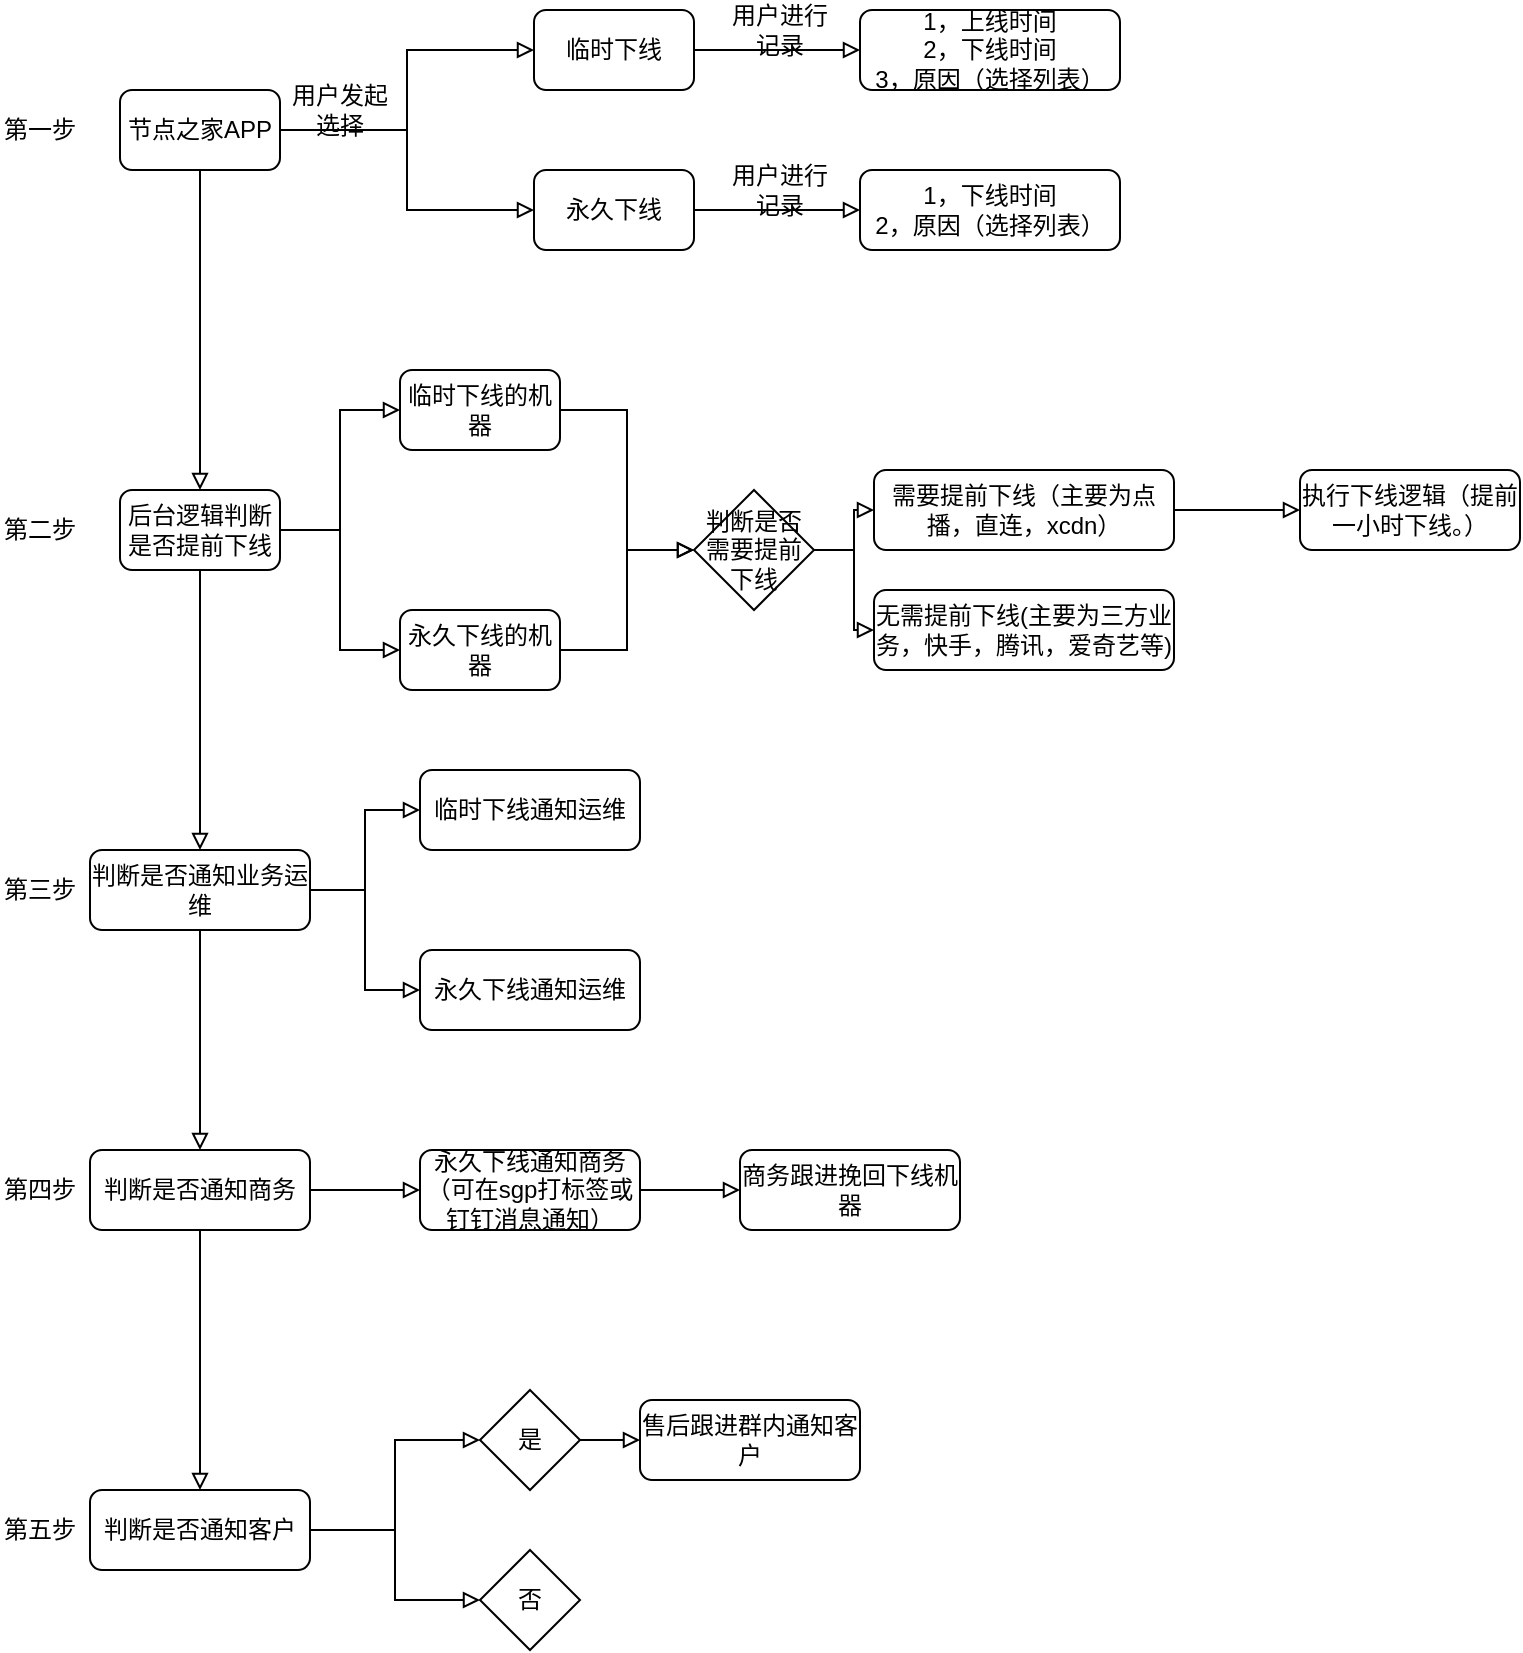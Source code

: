 <mxfile version="13.10.2" type="github">
  <diagram id="7yTTKBNS-WqdplVX88Gn" name="Page-1">
    <mxGraphModel dx="1444" dy="306" grid="1" gridSize="10" guides="1" tooltips="1" connect="1" arrows="1" fold="1" page="1" pageScale="1" pageWidth="827" pageHeight="1169" math="0" shadow="0">
      <root>
        <mxCell id="0" />
        <mxCell id="1" parent="0" />
        <mxCell id="nqSjDwLCecOqARadwJGj-5" style="edgeStyle=orthogonalEdgeStyle;rounded=0;orthogonalLoop=1;jettySize=auto;html=1;exitX=1;exitY=0.5;exitDx=0;exitDy=0;entryX=0;entryY=0.5;entryDx=0;entryDy=0;endArrow=block;endFill=0;" edge="1" parent="1" source="nqSjDwLCecOqARadwJGj-1" target="nqSjDwLCecOqARadwJGj-3">
          <mxGeometry relative="1" as="geometry" />
        </mxCell>
        <mxCell id="nqSjDwLCecOqARadwJGj-6" style="edgeStyle=orthogonalEdgeStyle;rounded=0;orthogonalLoop=1;jettySize=auto;html=1;exitX=1;exitY=0.5;exitDx=0;exitDy=0;entryX=0;entryY=0.5;entryDx=0;entryDy=0;endArrow=block;endFill=0;" edge="1" parent="1" source="nqSjDwLCecOqARadwJGj-1" target="nqSjDwLCecOqARadwJGj-4">
          <mxGeometry relative="1" as="geometry" />
        </mxCell>
        <mxCell id="nqSjDwLCecOqARadwJGj-24" style="edgeStyle=orthogonalEdgeStyle;rounded=0;orthogonalLoop=1;jettySize=auto;html=1;exitX=0.5;exitY=1;exitDx=0;exitDy=0;entryX=0.5;entryY=0;entryDx=0;entryDy=0;endArrow=block;endFill=0;" edge="1" parent="1" source="nqSjDwLCecOqARadwJGj-1" target="nqSjDwLCecOqARadwJGj-18">
          <mxGeometry relative="1" as="geometry" />
        </mxCell>
        <mxCell id="nqSjDwLCecOqARadwJGj-1" value="节点之家APP" style="rounded=1;whiteSpace=wrap;html=1;" vertex="1" parent="1">
          <mxGeometry x="-700" y="80" width="80" height="40" as="geometry" />
        </mxCell>
        <mxCell id="nqSjDwLCecOqARadwJGj-2" value="第一步" style="text;html=1;strokeColor=none;fillColor=none;align=center;verticalAlign=middle;whiteSpace=wrap;rounded=0;" vertex="1" parent="1">
          <mxGeometry x="-760" y="90" width="40" height="20" as="geometry" />
        </mxCell>
        <mxCell id="nqSjDwLCecOqARadwJGj-12" style="edgeStyle=orthogonalEdgeStyle;rounded=0;orthogonalLoop=1;jettySize=auto;html=1;exitX=1;exitY=0.5;exitDx=0;exitDy=0;entryX=0;entryY=0.5;entryDx=0;entryDy=0;endArrow=block;endFill=0;" edge="1" parent="1" source="nqSjDwLCecOqARadwJGj-3" target="nqSjDwLCecOqARadwJGj-9">
          <mxGeometry relative="1" as="geometry" />
        </mxCell>
        <mxCell id="nqSjDwLCecOqARadwJGj-3" value="临时下线" style="rounded=1;whiteSpace=wrap;html=1;" vertex="1" parent="1">
          <mxGeometry x="-493" y="40" width="80" height="40" as="geometry" />
        </mxCell>
        <mxCell id="nqSjDwLCecOqARadwJGj-15" style="edgeStyle=orthogonalEdgeStyle;rounded=0;orthogonalLoop=1;jettySize=auto;html=1;exitX=1;exitY=0.5;exitDx=0;exitDy=0;entryX=0;entryY=0.5;entryDx=0;entryDy=0;endArrow=block;endFill=0;" edge="1" parent="1" source="nqSjDwLCecOqARadwJGj-4" target="nqSjDwLCecOqARadwJGj-11">
          <mxGeometry relative="1" as="geometry" />
        </mxCell>
        <mxCell id="nqSjDwLCecOqARadwJGj-4" value="永久下线" style="rounded=1;whiteSpace=wrap;html=1;" vertex="1" parent="1">
          <mxGeometry x="-493" y="120" width="80" height="40" as="geometry" />
        </mxCell>
        <mxCell id="nqSjDwLCecOqARadwJGj-7" value="用户发起选择" style="text;html=1;strokeColor=none;fillColor=none;align=center;verticalAlign=middle;whiteSpace=wrap;rounded=0;" vertex="1" parent="1">
          <mxGeometry x="-620" y="80" width="60" height="20" as="geometry" />
        </mxCell>
        <mxCell id="nqSjDwLCecOqARadwJGj-9" value="1，上线时间&lt;br&gt;2，下线时间&lt;br&gt;3，原因（选择列表）" style="rounded=1;whiteSpace=wrap;html=1;" vertex="1" parent="1">
          <mxGeometry x="-330" y="40" width="130" height="40" as="geometry" />
        </mxCell>
        <mxCell id="nqSjDwLCecOqARadwJGj-11" value="1，下线时间&lt;br&gt;2，原因（选择列表）" style="rounded=1;whiteSpace=wrap;html=1;" vertex="1" parent="1">
          <mxGeometry x="-330" y="120" width="130" height="40" as="geometry" />
        </mxCell>
        <mxCell id="nqSjDwLCecOqARadwJGj-13" value="用户进行记录" style="text;html=1;strokeColor=none;fillColor=none;align=center;verticalAlign=middle;whiteSpace=wrap;rounded=0;" vertex="1" parent="1">
          <mxGeometry x="-400" y="40" width="60" height="20" as="geometry" />
        </mxCell>
        <mxCell id="nqSjDwLCecOqARadwJGj-16" value="用户进行记录" style="text;html=1;strokeColor=none;fillColor=none;align=center;verticalAlign=middle;whiteSpace=wrap;rounded=0;" vertex="1" parent="1">
          <mxGeometry x="-400" y="120" width="60" height="20" as="geometry" />
        </mxCell>
        <mxCell id="nqSjDwLCecOqARadwJGj-25" style="edgeStyle=orthogonalEdgeStyle;rounded=0;orthogonalLoop=1;jettySize=auto;html=1;exitX=1;exitY=0.5;exitDx=0;exitDy=0;entryX=0;entryY=0.5;entryDx=0;entryDy=0;endArrow=block;endFill=0;" edge="1" parent="1" source="nqSjDwLCecOqARadwJGj-18" target="nqSjDwLCecOqARadwJGj-20">
          <mxGeometry relative="1" as="geometry" />
        </mxCell>
        <mxCell id="nqSjDwLCecOqARadwJGj-26" style="edgeStyle=orthogonalEdgeStyle;rounded=0;orthogonalLoop=1;jettySize=auto;html=1;exitX=1;exitY=0.5;exitDx=0;exitDy=0;entryX=0;entryY=0.5;entryDx=0;entryDy=0;endArrow=block;endFill=0;" edge="1" parent="1" source="nqSjDwLCecOqARadwJGj-18" target="nqSjDwLCecOqARadwJGj-21">
          <mxGeometry relative="1" as="geometry" />
        </mxCell>
        <mxCell id="nqSjDwLCecOqARadwJGj-53" style="edgeStyle=orthogonalEdgeStyle;rounded=0;orthogonalLoop=1;jettySize=auto;html=1;exitX=0.5;exitY=1;exitDx=0;exitDy=0;endArrow=block;endFill=0;" edge="1" parent="1" source="nqSjDwLCecOqARadwJGj-18" target="nqSjDwLCecOqARadwJGj-41">
          <mxGeometry relative="1" as="geometry" />
        </mxCell>
        <mxCell id="nqSjDwLCecOqARadwJGj-18" value="后台逻辑判断是否提前下线" style="rounded=1;whiteSpace=wrap;html=1;" vertex="1" parent="1">
          <mxGeometry x="-700" y="280" width="80" height="40" as="geometry" />
        </mxCell>
        <mxCell id="nqSjDwLCecOqARadwJGj-19" value="第二步" style="text;html=1;strokeColor=none;fillColor=none;align=center;verticalAlign=middle;whiteSpace=wrap;rounded=0;" vertex="1" parent="1">
          <mxGeometry x="-760" y="290" width="40" height="20" as="geometry" />
        </mxCell>
        <mxCell id="nqSjDwLCecOqARadwJGj-82" style="edgeStyle=orthogonalEdgeStyle;rounded=0;orthogonalLoop=1;jettySize=auto;html=1;exitX=1;exitY=0.5;exitDx=0;exitDy=0;entryX=0;entryY=0.5;entryDx=0;entryDy=0;endArrow=block;endFill=0;" edge="1" parent="1" source="nqSjDwLCecOqARadwJGj-20" target="nqSjDwLCecOqARadwJGj-34">
          <mxGeometry relative="1" as="geometry" />
        </mxCell>
        <mxCell id="nqSjDwLCecOqARadwJGj-20" value="临时下线的机器" style="rounded=1;whiteSpace=wrap;html=1;" vertex="1" parent="1">
          <mxGeometry x="-560" y="220" width="80" height="40" as="geometry" />
        </mxCell>
        <mxCell id="nqSjDwLCecOqARadwJGj-83" style="edgeStyle=orthogonalEdgeStyle;rounded=0;orthogonalLoop=1;jettySize=auto;html=1;exitX=1;exitY=0.5;exitDx=0;exitDy=0;entryX=0;entryY=0.5;entryDx=0;entryDy=0;endArrow=block;endFill=0;" edge="1" parent="1" source="nqSjDwLCecOqARadwJGj-21" target="nqSjDwLCecOqARadwJGj-34">
          <mxGeometry relative="1" as="geometry" />
        </mxCell>
        <mxCell id="nqSjDwLCecOqARadwJGj-21" value="永久下线的机器" style="rounded=1;whiteSpace=wrap;html=1;" vertex="1" parent="1">
          <mxGeometry x="-560" y="340" width="80" height="40" as="geometry" />
        </mxCell>
        <mxCell id="nqSjDwLCecOqARadwJGj-30" style="edgeStyle=orthogonalEdgeStyle;rounded=0;orthogonalLoop=1;jettySize=auto;html=1;exitX=1;exitY=0.5;exitDx=0;exitDy=0;entryX=0;entryY=0.5;entryDx=0;entryDy=0;endArrow=block;endFill=0;" edge="1" parent="1" source="nqSjDwLCecOqARadwJGj-22" target="nqSjDwLCecOqARadwJGj-29">
          <mxGeometry relative="1" as="geometry" />
        </mxCell>
        <mxCell id="nqSjDwLCecOqARadwJGj-22" value="需要提前下线（主要为点播，直连，xcdn）" style="rounded=1;whiteSpace=wrap;html=1;" vertex="1" parent="1">
          <mxGeometry x="-323" y="270" width="150" height="40" as="geometry" />
        </mxCell>
        <mxCell id="nqSjDwLCecOqARadwJGj-23" value="无需提前下线(主要为三方业务，快手，腾讯，爱奇艺等)" style="rounded=1;whiteSpace=wrap;html=1;" vertex="1" parent="1">
          <mxGeometry x="-323" y="330" width="150" height="40" as="geometry" />
        </mxCell>
        <mxCell id="nqSjDwLCecOqARadwJGj-29" value="执行下线逻辑（提前一小时下线。）" style="rounded=1;whiteSpace=wrap;html=1;" vertex="1" parent="1">
          <mxGeometry x="-110" y="270" width="110" height="40" as="geometry" />
        </mxCell>
        <mxCell id="nqSjDwLCecOqARadwJGj-37" style="edgeStyle=orthogonalEdgeStyle;rounded=0;orthogonalLoop=1;jettySize=auto;html=1;exitX=1;exitY=0.5;exitDx=0;exitDy=0;endArrow=block;endFill=0;" edge="1" parent="1" source="nqSjDwLCecOqARadwJGj-34" target="nqSjDwLCecOqARadwJGj-22">
          <mxGeometry relative="1" as="geometry" />
        </mxCell>
        <mxCell id="nqSjDwLCecOqARadwJGj-38" style="edgeStyle=orthogonalEdgeStyle;rounded=0;orthogonalLoop=1;jettySize=auto;html=1;exitX=1;exitY=0.5;exitDx=0;exitDy=0;endArrow=block;endFill=0;" edge="1" parent="1" source="nqSjDwLCecOqARadwJGj-34" target="nqSjDwLCecOqARadwJGj-23">
          <mxGeometry relative="1" as="geometry" />
        </mxCell>
        <mxCell id="nqSjDwLCecOqARadwJGj-34" value="判断是否需要提前下线" style="rhombus;whiteSpace=wrap;html=1;" vertex="1" parent="1">
          <mxGeometry x="-413" y="280" width="60" height="60" as="geometry" />
        </mxCell>
        <mxCell id="nqSjDwLCecOqARadwJGj-56" style="edgeStyle=orthogonalEdgeStyle;rounded=0;orthogonalLoop=1;jettySize=auto;html=1;exitX=1;exitY=0.5;exitDx=0;exitDy=0;entryX=0;entryY=0.5;entryDx=0;entryDy=0;endArrow=block;endFill=0;" edge="1" parent="1" source="nqSjDwLCecOqARadwJGj-41" target="nqSjDwLCecOqARadwJGj-54">
          <mxGeometry relative="1" as="geometry" />
        </mxCell>
        <mxCell id="nqSjDwLCecOqARadwJGj-57" style="edgeStyle=orthogonalEdgeStyle;rounded=0;orthogonalLoop=1;jettySize=auto;html=1;exitX=1;exitY=0.5;exitDx=0;exitDy=0;entryX=0;entryY=0.5;entryDx=0;entryDy=0;endArrow=block;endFill=0;" edge="1" parent="1" source="nqSjDwLCecOqARadwJGj-41" target="nqSjDwLCecOqARadwJGj-55">
          <mxGeometry relative="1" as="geometry" />
        </mxCell>
        <mxCell id="nqSjDwLCecOqARadwJGj-76" style="edgeStyle=orthogonalEdgeStyle;rounded=0;orthogonalLoop=1;jettySize=auto;html=1;exitX=0.5;exitY=1;exitDx=0;exitDy=0;entryX=0.5;entryY=0;entryDx=0;entryDy=0;endArrow=block;endFill=0;" edge="1" parent="1" source="nqSjDwLCecOqARadwJGj-41" target="nqSjDwLCecOqARadwJGj-72">
          <mxGeometry relative="1" as="geometry" />
        </mxCell>
        <mxCell id="nqSjDwLCecOqARadwJGj-41" value="判断是否通知业务运维" style="rounded=1;whiteSpace=wrap;html=1;" vertex="1" parent="1">
          <mxGeometry x="-715" y="460" width="110" height="40" as="geometry" />
        </mxCell>
        <mxCell id="nqSjDwLCecOqARadwJGj-45" value="第三步" style="text;html=1;strokeColor=none;fillColor=none;align=center;verticalAlign=middle;whiteSpace=wrap;rounded=0;" vertex="1" parent="1">
          <mxGeometry x="-760" y="470" width="40" height="20" as="geometry" />
        </mxCell>
        <mxCell id="nqSjDwLCecOqARadwJGj-54" value="临时下线通知运维" style="rounded=1;whiteSpace=wrap;html=1;" vertex="1" parent="1">
          <mxGeometry x="-550" y="420" width="110" height="40" as="geometry" />
        </mxCell>
        <mxCell id="nqSjDwLCecOqARadwJGj-55" value="永久下线通知运维" style="rounded=1;whiteSpace=wrap;html=1;" vertex="1" parent="1">
          <mxGeometry x="-550" y="510" width="110" height="40" as="geometry" />
        </mxCell>
        <mxCell id="nqSjDwLCecOqARadwJGj-58" style="edgeStyle=orthogonalEdgeStyle;rounded=0;orthogonalLoop=1;jettySize=auto;html=1;exitX=1;exitY=0.5;exitDx=0;exitDy=0;entryX=0;entryY=0.5;entryDx=0;entryDy=0;endArrow=block;endFill=0;" edge="1" parent="1" source="nqSjDwLCecOqARadwJGj-60" target="nqSjDwLCecOqARadwJGj-65">
          <mxGeometry relative="1" as="geometry">
            <mxPoint x="-550" y="760" as="targetPoint" />
          </mxGeometry>
        </mxCell>
        <mxCell id="nqSjDwLCecOqARadwJGj-59" style="edgeStyle=orthogonalEdgeStyle;rounded=0;orthogonalLoop=1;jettySize=auto;html=1;exitX=1;exitY=0.5;exitDx=0;exitDy=0;entryX=0;entryY=0.5;entryDx=0;entryDy=0;endArrow=block;endFill=0;" edge="1" parent="1" source="nqSjDwLCecOqARadwJGj-60" target="nqSjDwLCecOqARadwJGj-66">
          <mxGeometry relative="1" as="geometry">
            <mxPoint x="-550" y="850" as="targetPoint" />
          </mxGeometry>
        </mxCell>
        <mxCell id="nqSjDwLCecOqARadwJGj-60" value="判断是否通知客户" style="rounded=1;whiteSpace=wrap;html=1;" vertex="1" parent="1">
          <mxGeometry x="-715" y="780" width="110" height="40" as="geometry" />
        </mxCell>
        <mxCell id="nqSjDwLCecOqARadwJGj-61" value="第五步" style="text;html=1;strokeColor=none;fillColor=none;align=center;verticalAlign=middle;whiteSpace=wrap;rounded=0;" vertex="1" parent="1">
          <mxGeometry x="-760" y="790" width="40" height="20" as="geometry" />
        </mxCell>
        <mxCell id="nqSjDwLCecOqARadwJGj-68" style="edgeStyle=orthogonalEdgeStyle;rounded=0;orthogonalLoop=1;jettySize=auto;html=1;exitX=1;exitY=0.5;exitDx=0;exitDy=0;entryX=0;entryY=0.5;entryDx=0;entryDy=0;endArrow=block;endFill=0;" edge="1" parent="1" source="nqSjDwLCecOqARadwJGj-65" target="nqSjDwLCecOqARadwJGj-67">
          <mxGeometry relative="1" as="geometry" />
        </mxCell>
        <mxCell id="nqSjDwLCecOqARadwJGj-65" value="是" style="rhombus;whiteSpace=wrap;html=1;" vertex="1" parent="1">
          <mxGeometry x="-520" y="730" width="50" height="50" as="geometry" />
        </mxCell>
        <mxCell id="nqSjDwLCecOqARadwJGj-66" value="否" style="rhombus;whiteSpace=wrap;html=1;" vertex="1" parent="1">
          <mxGeometry x="-520" y="810" width="50" height="50" as="geometry" />
        </mxCell>
        <mxCell id="nqSjDwLCecOqARadwJGj-67" value="售后跟进群内通知客户" style="rounded=1;whiteSpace=wrap;html=1;" vertex="1" parent="1">
          <mxGeometry x="-440" y="735" width="110" height="40" as="geometry" />
        </mxCell>
        <mxCell id="nqSjDwLCecOqARadwJGj-71" style="edgeStyle=orthogonalEdgeStyle;rounded=0;orthogonalLoop=1;jettySize=auto;html=1;exitX=1;exitY=0.5;exitDx=0;exitDy=0;entryX=0;entryY=0.5;entryDx=0;entryDy=0;endArrow=block;endFill=0;" edge="1" parent="1" source="nqSjDwLCecOqARadwJGj-72" target="nqSjDwLCecOqARadwJGj-75">
          <mxGeometry relative="1" as="geometry" />
        </mxCell>
        <mxCell id="nqSjDwLCecOqARadwJGj-77" style="edgeStyle=orthogonalEdgeStyle;rounded=0;orthogonalLoop=1;jettySize=auto;html=1;exitX=0.5;exitY=1;exitDx=0;exitDy=0;endArrow=block;endFill=0;" edge="1" parent="1" source="nqSjDwLCecOqARadwJGj-72" target="nqSjDwLCecOqARadwJGj-60">
          <mxGeometry relative="1" as="geometry" />
        </mxCell>
        <mxCell id="nqSjDwLCecOqARadwJGj-72" value="判断是否通知商务" style="rounded=1;whiteSpace=wrap;html=1;" vertex="1" parent="1">
          <mxGeometry x="-715" y="610" width="110" height="40" as="geometry" />
        </mxCell>
        <mxCell id="nqSjDwLCecOqARadwJGj-73" value="第四步" style="text;html=1;strokeColor=none;fillColor=none;align=center;verticalAlign=middle;whiteSpace=wrap;rounded=0;" vertex="1" parent="1">
          <mxGeometry x="-760" y="620" width="40" height="20" as="geometry" />
        </mxCell>
        <mxCell id="nqSjDwLCecOqARadwJGj-80" style="edgeStyle=orthogonalEdgeStyle;rounded=0;orthogonalLoop=1;jettySize=auto;html=1;exitX=1;exitY=0.5;exitDx=0;exitDy=0;entryX=0;entryY=0.5;entryDx=0;entryDy=0;endArrow=block;endFill=0;" edge="1" parent="1" source="nqSjDwLCecOqARadwJGj-75" target="nqSjDwLCecOqARadwJGj-78">
          <mxGeometry relative="1" as="geometry" />
        </mxCell>
        <mxCell id="nqSjDwLCecOqARadwJGj-75" value="永久下线通知商务（可在sgp打标签或钉钉消息通知）" style="rounded=1;whiteSpace=wrap;html=1;" vertex="1" parent="1">
          <mxGeometry x="-550" y="610" width="110" height="40" as="geometry" />
        </mxCell>
        <mxCell id="nqSjDwLCecOqARadwJGj-78" value="商务跟进挽回下线机器" style="rounded=1;whiteSpace=wrap;html=1;" vertex="1" parent="1">
          <mxGeometry x="-390" y="610" width="110" height="40" as="geometry" />
        </mxCell>
      </root>
    </mxGraphModel>
  </diagram>
</mxfile>

